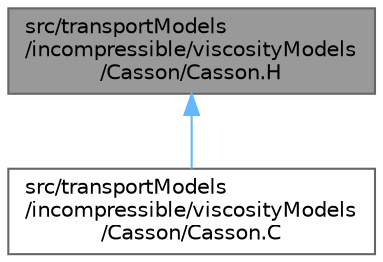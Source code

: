 digraph "src/transportModels/incompressible/viscosityModels/Casson/Casson.H"
{
 // LATEX_PDF_SIZE
  bgcolor="transparent";
  edge [fontname=Helvetica,fontsize=10,labelfontname=Helvetica,labelfontsize=10];
  node [fontname=Helvetica,fontsize=10,shape=box,height=0.2,width=0.4];
  Node1 [id="Node000001",label="src/transportModels\l/incompressible/viscosityModels\l/Casson/Casson.H",height=0.2,width=0.4,color="gray40", fillcolor="grey60", style="filled", fontcolor="black",tooltip=" "];
  Node1 -> Node2 [id="edge1_Node000001_Node000002",dir="back",color="steelblue1",style="solid",tooltip=" "];
  Node2 [id="Node000002",label="src/transportModels\l/incompressible/viscosityModels\l/Casson/Casson.C",height=0.2,width=0.4,color="grey40", fillcolor="white", style="filled",URL="$transportModels_2incompressible_2viscosityModels_2Casson_2Casson_8C.html",tooltip=" "];
}
